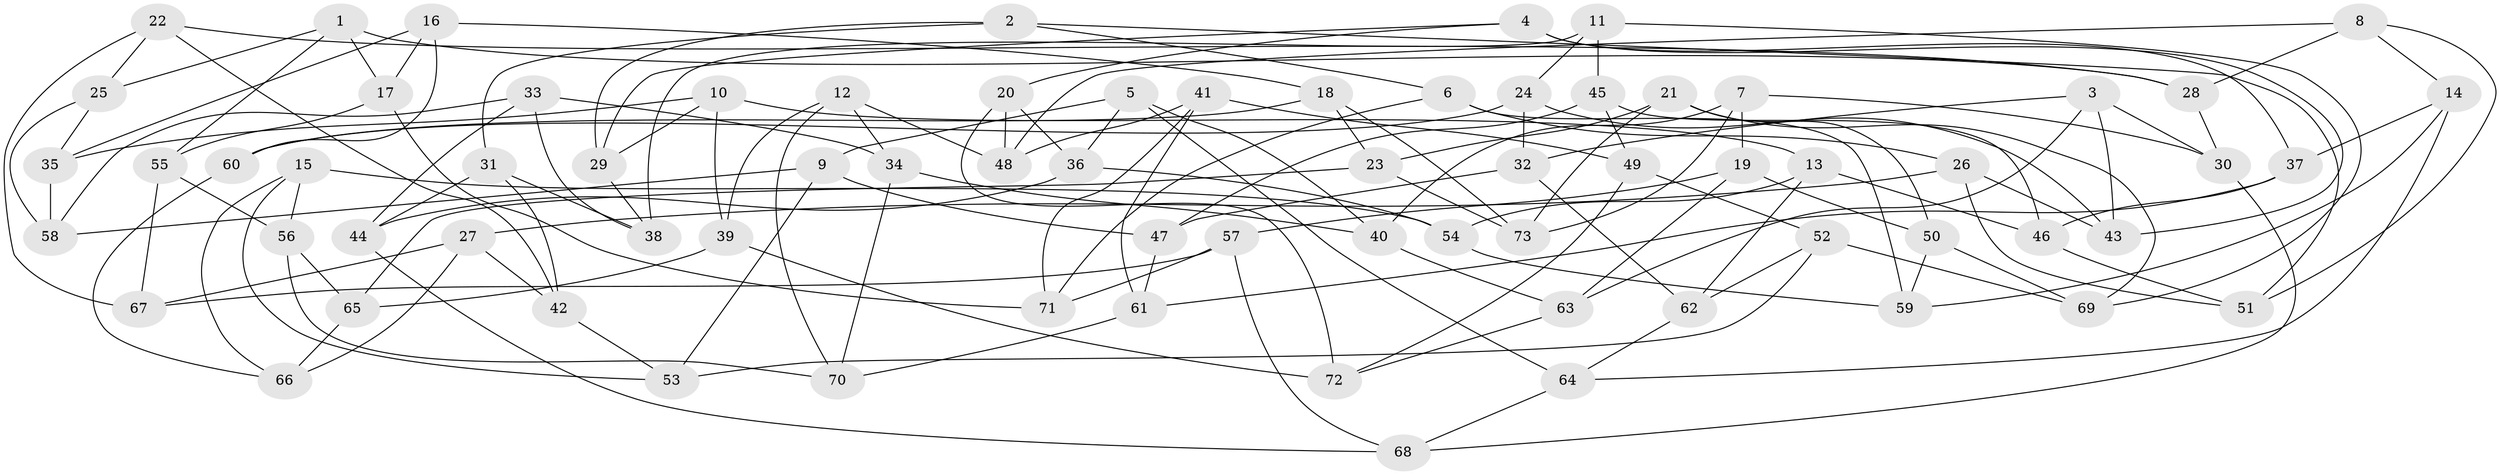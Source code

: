 // coarse degree distribution, {5: 0.13953488372093023, 6: 0.5581395348837209, 4: 0.20930232558139536, 3: 0.09302325581395349}
// Generated by graph-tools (version 1.1) at 2025/52/02/27/25 19:52:31]
// undirected, 73 vertices, 146 edges
graph export_dot {
graph [start="1"]
  node [color=gray90,style=filled];
  1;
  2;
  3;
  4;
  5;
  6;
  7;
  8;
  9;
  10;
  11;
  12;
  13;
  14;
  15;
  16;
  17;
  18;
  19;
  20;
  21;
  22;
  23;
  24;
  25;
  26;
  27;
  28;
  29;
  30;
  31;
  32;
  33;
  34;
  35;
  36;
  37;
  38;
  39;
  40;
  41;
  42;
  43;
  44;
  45;
  46;
  47;
  48;
  49;
  50;
  51;
  52;
  53;
  54;
  55;
  56;
  57;
  58;
  59;
  60;
  61;
  62;
  63;
  64;
  65;
  66;
  67;
  68;
  69;
  70;
  71;
  72;
  73;
  1 -- 17;
  1 -- 28;
  1 -- 25;
  1 -- 55;
  2 -- 31;
  2 -- 51;
  2 -- 29;
  2 -- 6;
  3 -- 32;
  3 -- 43;
  3 -- 63;
  3 -- 30;
  4 -- 20;
  4 -- 43;
  4 -- 37;
  4 -- 29;
  5 -- 40;
  5 -- 36;
  5 -- 9;
  5 -- 64;
  6 -- 26;
  6 -- 59;
  6 -- 71;
  7 -- 30;
  7 -- 73;
  7 -- 40;
  7 -- 19;
  8 -- 48;
  8 -- 14;
  8 -- 28;
  8 -- 51;
  9 -- 47;
  9 -- 58;
  9 -- 53;
  10 -- 35;
  10 -- 13;
  10 -- 29;
  10 -- 39;
  11 -- 45;
  11 -- 69;
  11 -- 38;
  11 -- 24;
  12 -- 70;
  12 -- 34;
  12 -- 39;
  12 -- 48;
  13 -- 62;
  13 -- 46;
  13 -- 54;
  14 -- 64;
  14 -- 59;
  14 -- 37;
  15 -- 66;
  15 -- 54;
  15 -- 53;
  15 -- 56;
  16 -- 17;
  16 -- 18;
  16 -- 60;
  16 -- 35;
  17 -- 55;
  17 -- 71;
  18 -- 73;
  18 -- 23;
  18 -- 60;
  19 -- 50;
  19 -- 57;
  19 -- 63;
  20 -- 72;
  20 -- 48;
  20 -- 36;
  21 -- 73;
  21 -- 50;
  21 -- 69;
  21 -- 23;
  22 -- 28;
  22 -- 67;
  22 -- 25;
  22 -- 42;
  23 -- 65;
  23 -- 73;
  24 -- 60;
  24 -- 32;
  24 -- 43;
  25 -- 35;
  25 -- 58;
  26 -- 51;
  26 -- 27;
  26 -- 43;
  27 -- 67;
  27 -- 42;
  27 -- 66;
  28 -- 30;
  29 -- 38;
  30 -- 68;
  31 -- 44;
  31 -- 38;
  31 -- 42;
  32 -- 62;
  32 -- 47;
  33 -- 34;
  33 -- 58;
  33 -- 44;
  33 -- 38;
  34 -- 40;
  34 -- 70;
  35 -- 58;
  36 -- 44;
  36 -- 54;
  37 -- 46;
  37 -- 61;
  39 -- 72;
  39 -- 65;
  40 -- 63;
  41 -- 71;
  41 -- 61;
  41 -- 49;
  41 -- 48;
  42 -- 53;
  44 -- 68;
  45 -- 47;
  45 -- 49;
  45 -- 46;
  46 -- 51;
  47 -- 61;
  49 -- 52;
  49 -- 72;
  50 -- 69;
  50 -- 59;
  52 -- 62;
  52 -- 53;
  52 -- 69;
  54 -- 59;
  55 -- 67;
  55 -- 56;
  56 -- 70;
  56 -- 65;
  57 -- 71;
  57 -- 68;
  57 -- 67;
  60 -- 66;
  61 -- 70;
  62 -- 64;
  63 -- 72;
  64 -- 68;
  65 -- 66;
}
